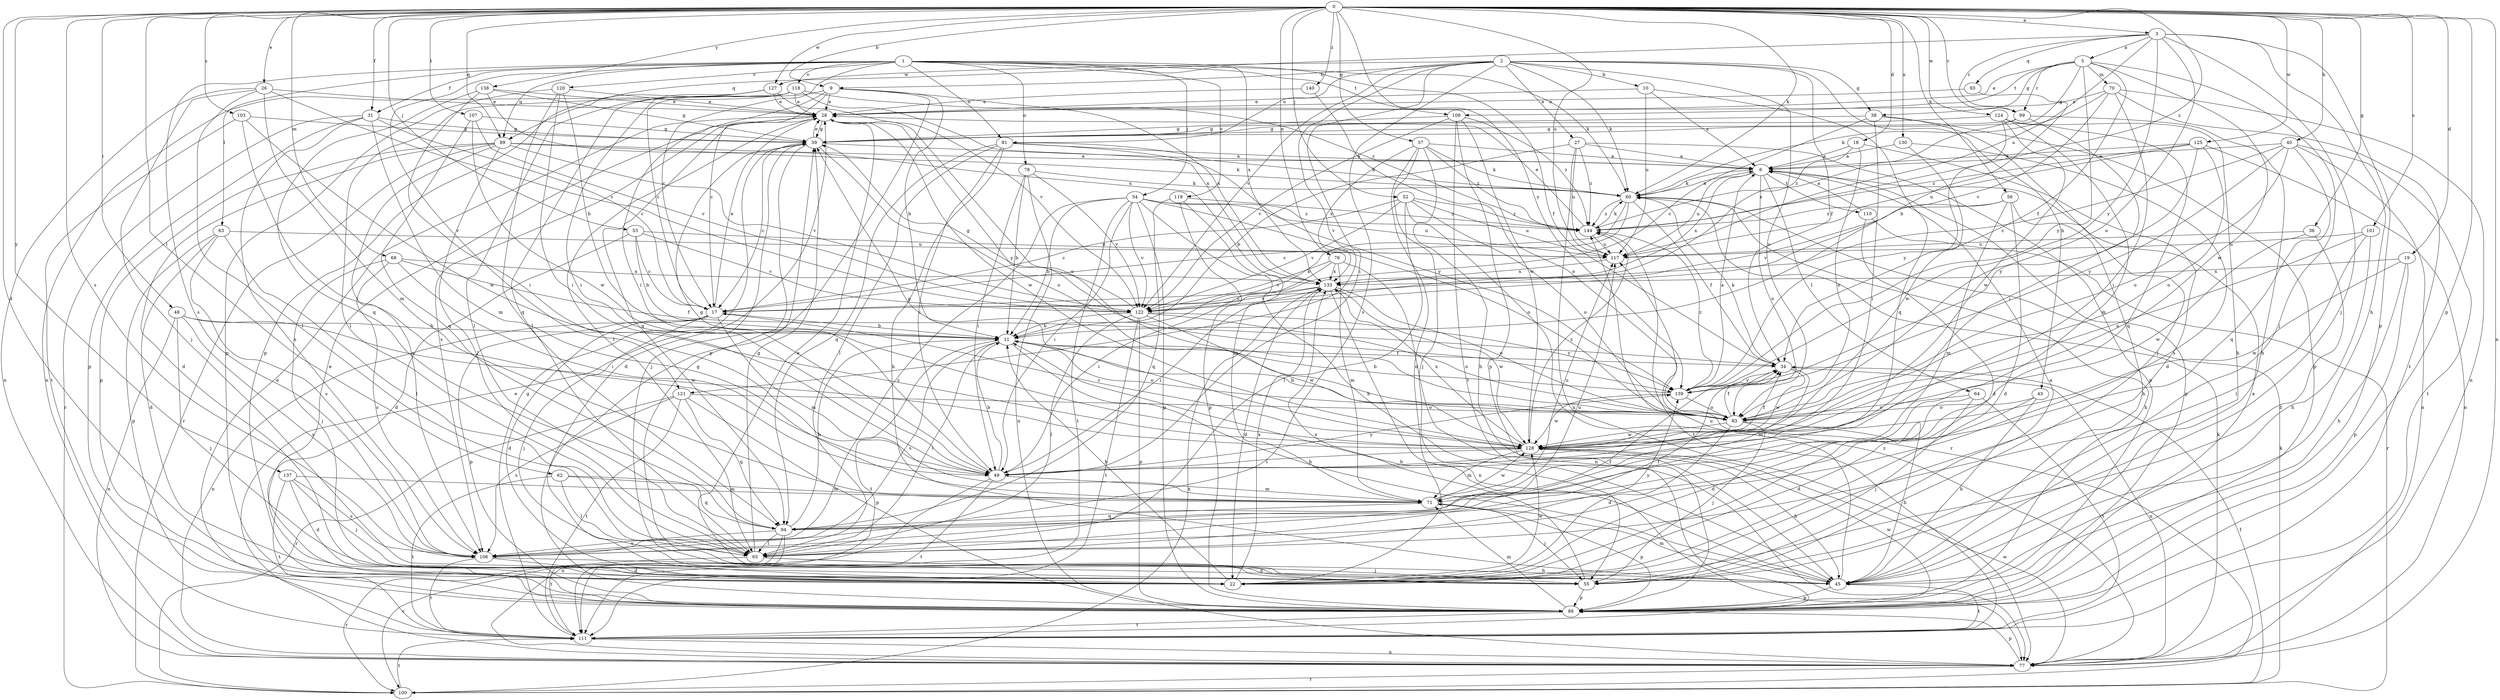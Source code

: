 strict digraph  {
0;
1;
2;
3;
5;
6;
9;
10;
11;
17;
18;
19;
22;
26;
27;
28;
31;
34;
36;
37;
38;
39;
40;
43;
45;
48;
49;
52;
53;
54;
55;
56;
60;
62;
63;
64;
65;
68;
70;
71;
76;
77;
78;
81;
83;
88;
89;
93;
94;
99;
100;
101;
103;
106;
107;
109;
110;
111;
117;
118;
119;
120;
121;
122;
124;
125;
127;
128;
130;
133;
137;
138;
139;
140;
144;
0 -> 3  [label=a];
0 -> 9  [label=b];
0 -> 18  [label=d];
0 -> 19  [label=d];
0 -> 22  [label=d];
0 -> 26  [label=e];
0 -> 31  [label=f];
0 -> 36  [label=g];
0 -> 37  [label=g];
0 -> 40  [label=h];
0 -> 48  [label=i];
0 -> 52  [label=j];
0 -> 53  [label=j];
0 -> 56  [label=k];
0 -> 60  [label=k];
0 -> 62  [label=l];
0 -> 68  [label=m];
0 -> 76  [label=n];
0 -> 77  [label=n];
0 -> 88  [label=p];
0 -> 89  [label=q];
0 -> 99  [label=r];
0 -> 101  [label=s];
0 -> 103  [label=s];
0 -> 106  [label=s];
0 -> 107  [label=t];
0 -> 117  [label=u];
0 -> 124  [label=w];
0 -> 125  [label=w];
0 -> 127  [label=w];
0 -> 130  [label=x];
0 -> 137  [label=y];
0 -> 138  [label=y];
0 -> 139  [label=y];
0 -> 140  [label=z];
0 -> 144  [label=z];
1 -> 17  [label=c];
1 -> 31  [label=f];
1 -> 34  [label=f];
1 -> 54  [label=j];
1 -> 60  [label=k];
1 -> 63  [label=l];
1 -> 78  [label=o];
1 -> 81  [label=o];
1 -> 89  [label=q];
1 -> 106  [label=s];
1 -> 109  [label=t];
1 -> 118  [label=v];
1 -> 119  [label=v];
1 -> 120  [label=v];
1 -> 121  [label=v];
1 -> 133  [label=x];
2 -> 9  [label=b];
2 -> 10  [label=b];
2 -> 27  [label=e];
2 -> 34  [label=f];
2 -> 38  [label=g];
2 -> 43  [label=h];
2 -> 49  [label=i];
2 -> 60  [label=k];
2 -> 81  [label=o];
2 -> 83  [label=o];
2 -> 106  [label=s];
2 -> 121  [label=v];
2 -> 122  [label=v];
2 -> 127  [label=w];
3 -> 5  [label=a];
3 -> 45  [label=h];
3 -> 55  [label=j];
3 -> 83  [label=o];
3 -> 88  [label=p];
3 -> 89  [label=q];
3 -> 93  [label=q];
3 -> 99  [label=r];
3 -> 117  [label=u];
3 -> 139  [label=y];
5 -> 28  [label=e];
5 -> 34  [label=f];
5 -> 38  [label=g];
5 -> 39  [label=g];
5 -> 55  [label=j];
5 -> 70  [label=m];
5 -> 99  [label=r];
5 -> 109  [label=t];
5 -> 128  [label=w];
5 -> 139  [label=y];
6 -> 60  [label=k];
6 -> 64  [label=l];
6 -> 83  [label=o];
6 -> 88  [label=p];
6 -> 110  [label=t];
6 -> 117  [label=u];
6 -> 133  [label=x];
9 -> 11  [label=b];
9 -> 17  [label=c];
9 -> 28  [label=e];
9 -> 49  [label=i];
9 -> 65  [label=l];
9 -> 88  [label=p];
9 -> 133  [label=x];
10 -> 6  [label=a];
10 -> 28  [label=e];
10 -> 94  [label=q];
10 -> 117  [label=u];
11 -> 34  [label=f];
11 -> 45  [label=h];
11 -> 65  [label=l];
11 -> 83  [label=o];
11 -> 106  [label=s];
11 -> 111  [label=t];
17 -> 11  [label=b];
17 -> 22  [label=d];
17 -> 28  [label=e];
17 -> 55  [label=j];
17 -> 71  [label=m];
17 -> 77  [label=n];
17 -> 88  [label=p];
18 -> 6  [label=a];
18 -> 22  [label=d];
18 -> 83  [label=o];
18 -> 144  [label=z];
19 -> 45  [label=h];
19 -> 88  [label=p];
19 -> 128  [label=w];
19 -> 133  [label=x];
22 -> 11  [label=b];
22 -> 128  [label=w];
22 -> 133  [label=x];
26 -> 28  [label=e];
26 -> 55  [label=j];
26 -> 65  [label=l];
26 -> 71  [label=m];
26 -> 77  [label=n];
26 -> 122  [label=v];
27 -> 6  [label=a];
27 -> 11  [label=b];
27 -> 77  [label=n];
27 -> 88  [label=p];
27 -> 117  [label=u];
27 -> 144  [label=z];
28 -> 39  [label=g];
28 -> 65  [label=l];
28 -> 83  [label=o];
28 -> 94  [label=q];
28 -> 106  [label=s];
28 -> 128  [label=w];
28 -> 139  [label=y];
31 -> 17  [label=c];
31 -> 39  [label=g];
31 -> 71  [label=m];
31 -> 88  [label=p];
31 -> 100  [label=r];
31 -> 106  [label=s];
34 -> 60  [label=k];
34 -> 71  [label=m];
34 -> 77  [label=n];
34 -> 128  [label=w];
34 -> 139  [label=y];
36 -> 22  [label=d];
36 -> 117  [label=u];
36 -> 128  [label=w];
37 -> 6  [label=a];
37 -> 22  [label=d];
37 -> 45  [label=h];
37 -> 55  [label=j];
37 -> 60  [label=k];
37 -> 133  [label=x];
37 -> 144  [label=z];
38 -> 17  [label=c];
38 -> 39  [label=g];
38 -> 49  [label=i];
38 -> 55  [label=j];
38 -> 88  [label=p];
39 -> 6  [label=a];
39 -> 17  [label=c];
39 -> 22  [label=d];
39 -> 28  [label=e];
39 -> 55  [label=j];
39 -> 83  [label=o];
40 -> 6  [label=a];
40 -> 17  [label=c];
40 -> 77  [label=n];
40 -> 83  [label=o];
40 -> 94  [label=q];
40 -> 111  [label=t];
40 -> 139  [label=y];
43 -> 22  [label=d];
43 -> 45  [label=h];
43 -> 83  [label=o];
45 -> 11  [label=b];
45 -> 28  [label=e];
45 -> 39  [label=g];
45 -> 71  [label=m];
45 -> 88  [label=p];
45 -> 111  [label=t];
45 -> 117  [label=u];
48 -> 11  [label=b];
48 -> 55  [label=j];
48 -> 77  [label=n];
48 -> 106  [label=s];
48 -> 128  [label=w];
49 -> 11  [label=b];
49 -> 39  [label=g];
49 -> 71  [label=m];
49 -> 77  [label=n];
49 -> 111  [label=t];
49 -> 139  [label=y];
52 -> 17  [label=c];
52 -> 65  [label=l];
52 -> 83  [label=o];
52 -> 100  [label=r];
52 -> 117  [label=u];
52 -> 122  [label=v];
52 -> 144  [label=z];
53 -> 11  [label=b];
53 -> 17  [label=c];
53 -> 22  [label=d];
53 -> 117  [label=u];
53 -> 122  [label=v];
54 -> 11  [label=b];
54 -> 45  [label=h];
54 -> 49  [label=i];
54 -> 83  [label=o];
54 -> 88  [label=p];
54 -> 106  [label=s];
54 -> 111  [label=t];
54 -> 117  [label=u];
54 -> 122  [label=v];
54 -> 144  [label=z];
55 -> 6  [label=a];
55 -> 88  [label=p];
55 -> 133  [label=x];
56 -> 22  [label=d];
56 -> 45  [label=h];
56 -> 71  [label=m];
56 -> 122  [label=v];
56 -> 144  [label=z];
60 -> 6  [label=a];
60 -> 11  [label=b];
60 -> 17  [label=c];
60 -> 34  [label=f];
60 -> 144  [label=z];
62 -> 65  [label=l];
62 -> 71  [label=m];
62 -> 94  [label=q];
62 -> 111  [label=t];
63 -> 22  [label=d];
63 -> 65  [label=l];
63 -> 88  [label=p];
63 -> 106  [label=s];
63 -> 117  [label=u];
64 -> 22  [label=d];
64 -> 55  [label=j];
64 -> 83  [label=o];
64 -> 111  [label=t];
65 -> 34  [label=f];
65 -> 39  [label=g];
65 -> 45  [label=h];
65 -> 55  [label=j];
65 -> 100  [label=r];
65 -> 117  [label=u];
65 -> 139  [label=y];
68 -> 34  [label=f];
68 -> 49  [label=i];
68 -> 55  [label=j];
68 -> 106  [label=s];
68 -> 133  [label=x];
70 -> 28  [label=e];
70 -> 49  [label=i];
70 -> 60  [label=k];
70 -> 77  [label=n];
70 -> 111  [label=t];
70 -> 122  [label=v];
71 -> 55  [label=j];
71 -> 88  [label=p];
71 -> 94  [label=q];
71 -> 117  [label=u];
71 -> 128  [label=w];
76 -> 49  [label=i];
76 -> 71  [label=m];
76 -> 77  [label=n];
76 -> 122  [label=v];
76 -> 133  [label=x];
77 -> 28  [label=e];
77 -> 60  [label=k];
77 -> 88  [label=p];
77 -> 100  [label=r];
77 -> 128  [label=w];
77 -> 144  [label=z];
78 -> 11  [label=b];
78 -> 49  [label=i];
78 -> 60  [label=k];
78 -> 77  [label=n];
78 -> 122  [label=v];
81 -> 6  [label=a];
81 -> 45  [label=h];
81 -> 49  [label=i];
81 -> 60  [label=k];
81 -> 65  [label=l];
81 -> 94  [label=q];
81 -> 139  [label=y];
83 -> 11  [label=b];
83 -> 22  [label=d];
83 -> 34  [label=f];
83 -> 45  [label=h];
83 -> 55  [label=j];
83 -> 128  [label=w];
88 -> 6  [label=a];
88 -> 28  [label=e];
88 -> 60  [label=k];
88 -> 71  [label=m];
88 -> 111  [label=t];
88 -> 128  [label=w];
89 -> 6  [label=a];
89 -> 22  [label=d];
89 -> 60  [label=k];
89 -> 65  [label=l];
89 -> 88  [label=p];
89 -> 100  [label=r];
89 -> 106  [label=s];
89 -> 122  [label=v];
93 -> 11  [label=b];
93 -> 28  [label=e];
94 -> 11  [label=b];
94 -> 65  [label=l];
94 -> 100  [label=r];
94 -> 106  [label=s];
94 -> 111  [label=t];
99 -> 39  [label=g];
99 -> 45  [label=h];
99 -> 49  [label=i];
99 -> 133  [label=x];
100 -> 34  [label=f];
100 -> 60  [label=k];
100 -> 111  [label=t];
100 -> 133  [label=x];
101 -> 45  [label=h];
101 -> 65  [label=l];
101 -> 83  [label=o];
101 -> 117  [label=u];
103 -> 39  [label=g];
103 -> 49  [label=i];
103 -> 111  [label=t];
103 -> 128  [label=w];
106 -> 22  [label=d];
106 -> 34  [label=f];
106 -> 45  [label=h];
106 -> 111  [label=t];
107 -> 39  [label=g];
107 -> 94  [label=q];
107 -> 122  [label=v];
107 -> 128  [label=w];
109 -> 39  [label=g];
109 -> 83  [label=o];
109 -> 88  [label=p];
109 -> 111  [label=t];
109 -> 122  [label=v];
109 -> 144  [label=z];
110 -> 6  [label=a];
110 -> 22  [label=d];
110 -> 100  [label=r];
111 -> 28  [label=e];
111 -> 39  [label=g];
111 -> 77  [label=n];
117 -> 133  [label=x];
118 -> 17  [label=c];
118 -> 28  [label=e];
118 -> 65  [label=l];
118 -> 77  [label=n];
118 -> 133  [label=x];
118 -> 144  [label=z];
119 -> 71  [label=m];
119 -> 88  [label=p];
119 -> 94  [label=q];
119 -> 144  [label=z];
120 -> 11  [label=b];
120 -> 28  [label=e];
120 -> 49  [label=i];
120 -> 88  [label=p];
120 -> 94  [label=q];
121 -> 83  [label=o];
121 -> 88  [label=p];
121 -> 94  [label=q];
121 -> 100  [label=r];
121 -> 106  [label=s];
121 -> 111  [label=t];
122 -> 11  [label=b];
122 -> 39  [label=g];
122 -> 65  [label=l];
122 -> 83  [label=o];
122 -> 88  [label=p];
122 -> 111  [label=t];
122 -> 128  [label=w];
122 -> 139  [label=y];
124 -> 39  [label=g];
124 -> 45  [label=h];
124 -> 71  [label=m];
124 -> 94  [label=q];
124 -> 128  [label=w];
124 -> 139  [label=y];
125 -> 6  [label=a];
125 -> 77  [label=n];
125 -> 83  [label=o];
125 -> 117  [label=u];
125 -> 139  [label=y];
125 -> 144  [label=z];
127 -> 28  [label=e];
127 -> 49  [label=i];
127 -> 65  [label=l];
127 -> 88  [label=p];
127 -> 122  [label=v];
128 -> 17  [label=c];
128 -> 34  [label=f];
128 -> 39  [label=g];
128 -> 45  [label=h];
128 -> 49  [label=i];
128 -> 71  [label=m];
128 -> 133  [label=x];
128 -> 144  [label=z];
130 -> 6  [label=a];
130 -> 106  [label=s];
130 -> 128  [label=w];
133 -> 17  [label=c];
133 -> 22  [label=d];
133 -> 49  [label=i];
133 -> 77  [label=n];
133 -> 83  [label=o];
133 -> 122  [label=v];
133 -> 128  [label=w];
137 -> 22  [label=d];
137 -> 55  [label=j];
137 -> 71  [label=m];
137 -> 106  [label=s];
137 -> 111  [label=t];
138 -> 28  [label=e];
138 -> 39  [label=g];
138 -> 49  [label=i];
138 -> 94  [label=q];
138 -> 133  [label=x];
139 -> 6  [label=a];
139 -> 11  [label=b];
139 -> 83  [label=o];
139 -> 128  [label=w];
139 -> 144  [label=z];
140 -> 28  [label=e];
140 -> 128  [label=w];
144 -> 28  [label=e];
144 -> 60  [label=k];
144 -> 111  [label=t];
144 -> 117  [label=u];
}
